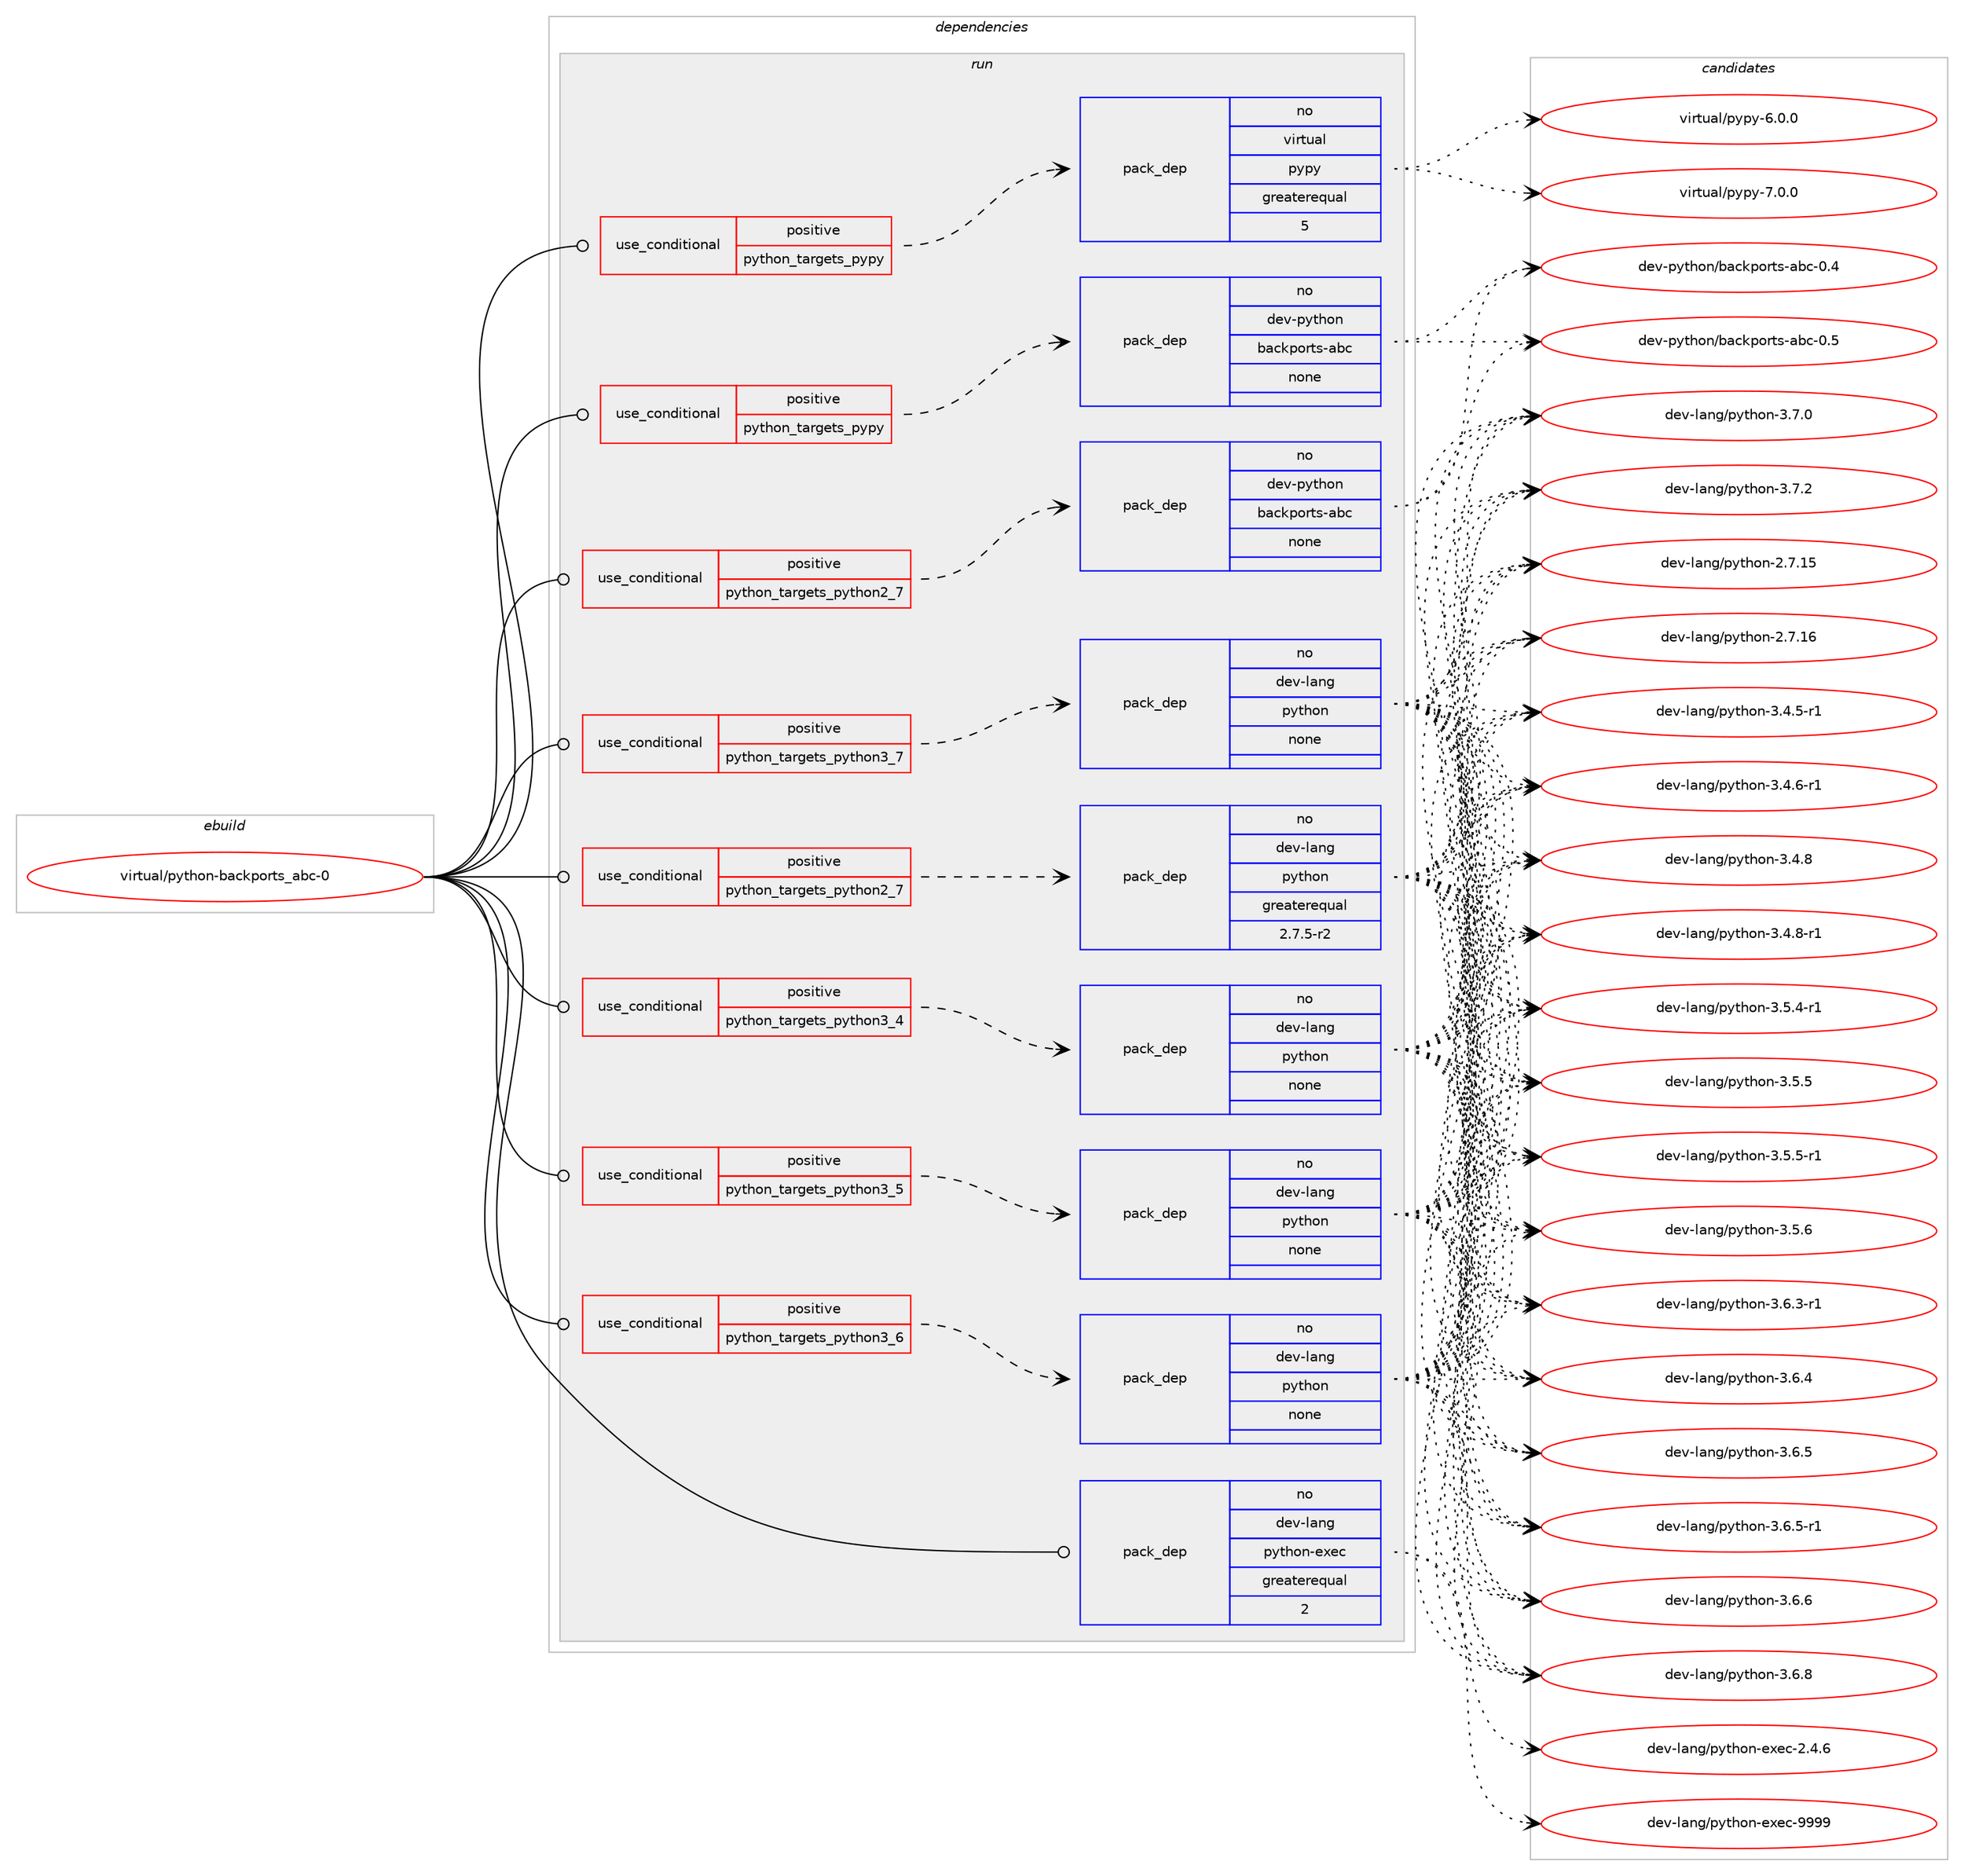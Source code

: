 digraph prolog {

# *************
# Graph options
# *************

newrank=true;
concentrate=true;
compound=true;
graph [rankdir=LR,fontname=Helvetica,fontsize=10,ranksep=1.5];#, ranksep=2.5, nodesep=0.2];
edge  [arrowhead=vee];
node  [fontname=Helvetica,fontsize=10];

# **********
# The ebuild
# **********

subgraph cluster_leftcol {
color=gray;
rank=same;
label=<<i>ebuild</i>>;
id [label="virtual/python-backports_abc-0", color=red, width=4, href="../virtual/python-backports_abc-0.svg"];
}

# ****************
# The dependencies
# ****************

subgraph cluster_midcol {
color=gray;
label=<<i>dependencies</i>>;
subgraph cluster_compile {
fillcolor="#eeeeee";
style=filled;
label=<<i>compile</i>>;
}
subgraph cluster_compileandrun {
fillcolor="#eeeeee";
style=filled;
label=<<i>compile and run</i>>;
}
subgraph cluster_run {
fillcolor="#eeeeee";
style=filled;
label=<<i>run</i>>;
subgraph cond462641 {
dependency1742889 [label=<<TABLE BORDER="0" CELLBORDER="1" CELLSPACING="0" CELLPADDING="4"><TR><TD ROWSPAN="3" CELLPADDING="10">use_conditional</TD></TR><TR><TD>positive</TD></TR><TR><TD>python_targets_pypy</TD></TR></TABLE>>, shape=none, color=red];
subgraph pack1251162 {
dependency1742890 [label=<<TABLE BORDER="0" CELLBORDER="1" CELLSPACING="0" CELLPADDING="4" WIDTH="220"><TR><TD ROWSPAN="6" CELLPADDING="30">pack_dep</TD></TR><TR><TD WIDTH="110">no</TD></TR><TR><TD>dev-python</TD></TR><TR><TD>backports-abc</TD></TR><TR><TD>none</TD></TR><TR><TD></TD></TR></TABLE>>, shape=none, color=blue];
}
dependency1742889:e -> dependency1742890:w [weight=20,style="dashed",arrowhead="vee"];
}
id:e -> dependency1742889:w [weight=20,style="solid",arrowhead="odot"];
subgraph cond462642 {
dependency1742891 [label=<<TABLE BORDER="0" CELLBORDER="1" CELLSPACING="0" CELLPADDING="4"><TR><TD ROWSPAN="3" CELLPADDING="10">use_conditional</TD></TR><TR><TD>positive</TD></TR><TR><TD>python_targets_pypy</TD></TR></TABLE>>, shape=none, color=red];
subgraph pack1251163 {
dependency1742892 [label=<<TABLE BORDER="0" CELLBORDER="1" CELLSPACING="0" CELLPADDING="4" WIDTH="220"><TR><TD ROWSPAN="6" CELLPADDING="30">pack_dep</TD></TR><TR><TD WIDTH="110">no</TD></TR><TR><TD>virtual</TD></TR><TR><TD>pypy</TD></TR><TR><TD>greaterequal</TD></TR><TR><TD>5</TD></TR></TABLE>>, shape=none, color=blue];
}
dependency1742891:e -> dependency1742892:w [weight=20,style="dashed",arrowhead="vee"];
}
id:e -> dependency1742891:w [weight=20,style="solid",arrowhead="odot"];
subgraph cond462643 {
dependency1742893 [label=<<TABLE BORDER="0" CELLBORDER="1" CELLSPACING="0" CELLPADDING="4"><TR><TD ROWSPAN="3" CELLPADDING="10">use_conditional</TD></TR><TR><TD>positive</TD></TR><TR><TD>python_targets_python2_7</TD></TR></TABLE>>, shape=none, color=red];
subgraph pack1251164 {
dependency1742894 [label=<<TABLE BORDER="0" CELLBORDER="1" CELLSPACING="0" CELLPADDING="4" WIDTH="220"><TR><TD ROWSPAN="6" CELLPADDING="30">pack_dep</TD></TR><TR><TD WIDTH="110">no</TD></TR><TR><TD>dev-lang</TD></TR><TR><TD>python</TD></TR><TR><TD>greaterequal</TD></TR><TR><TD>2.7.5-r2</TD></TR></TABLE>>, shape=none, color=blue];
}
dependency1742893:e -> dependency1742894:w [weight=20,style="dashed",arrowhead="vee"];
}
id:e -> dependency1742893:w [weight=20,style="solid",arrowhead="odot"];
subgraph cond462644 {
dependency1742895 [label=<<TABLE BORDER="0" CELLBORDER="1" CELLSPACING="0" CELLPADDING="4"><TR><TD ROWSPAN="3" CELLPADDING="10">use_conditional</TD></TR><TR><TD>positive</TD></TR><TR><TD>python_targets_python2_7</TD></TR></TABLE>>, shape=none, color=red];
subgraph pack1251165 {
dependency1742896 [label=<<TABLE BORDER="0" CELLBORDER="1" CELLSPACING="0" CELLPADDING="4" WIDTH="220"><TR><TD ROWSPAN="6" CELLPADDING="30">pack_dep</TD></TR><TR><TD WIDTH="110">no</TD></TR><TR><TD>dev-python</TD></TR><TR><TD>backports-abc</TD></TR><TR><TD>none</TD></TR><TR><TD></TD></TR></TABLE>>, shape=none, color=blue];
}
dependency1742895:e -> dependency1742896:w [weight=20,style="dashed",arrowhead="vee"];
}
id:e -> dependency1742895:w [weight=20,style="solid",arrowhead="odot"];
subgraph cond462645 {
dependency1742897 [label=<<TABLE BORDER="0" CELLBORDER="1" CELLSPACING="0" CELLPADDING="4"><TR><TD ROWSPAN="3" CELLPADDING="10">use_conditional</TD></TR><TR><TD>positive</TD></TR><TR><TD>python_targets_python3_4</TD></TR></TABLE>>, shape=none, color=red];
subgraph pack1251166 {
dependency1742898 [label=<<TABLE BORDER="0" CELLBORDER="1" CELLSPACING="0" CELLPADDING="4" WIDTH="220"><TR><TD ROWSPAN="6" CELLPADDING="30">pack_dep</TD></TR><TR><TD WIDTH="110">no</TD></TR><TR><TD>dev-lang</TD></TR><TR><TD>python</TD></TR><TR><TD>none</TD></TR><TR><TD></TD></TR></TABLE>>, shape=none, color=blue];
}
dependency1742897:e -> dependency1742898:w [weight=20,style="dashed",arrowhead="vee"];
}
id:e -> dependency1742897:w [weight=20,style="solid",arrowhead="odot"];
subgraph cond462646 {
dependency1742899 [label=<<TABLE BORDER="0" CELLBORDER="1" CELLSPACING="0" CELLPADDING="4"><TR><TD ROWSPAN="3" CELLPADDING="10">use_conditional</TD></TR><TR><TD>positive</TD></TR><TR><TD>python_targets_python3_5</TD></TR></TABLE>>, shape=none, color=red];
subgraph pack1251167 {
dependency1742900 [label=<<TABLE BORDER="0" CELLBORDER="1" CELLSPACING="0" CELLPADDING="4" WIDTH="220"><TR><TD ROWSPAN="6" CELLPADDING="30">pack_dep</TD></TR><TR><TD WIDTH="110">no</TD></TR><TR><TD>dev-lang</TD></TR><TR><TD>python</TD></TR><TR><TD>none</TD></TR><TR><TD></TD></TR></TABLE>>, shape=none, color=blue];
}
dependency1742899:e -> dependency1742900:w [weight=20,style="dashed",arrowhead="vee"];
}
id:e -> dependency1742899:w [weight=20,style="solid",arrowhead="odot"];
subgraph cond462647 {
dependency1742901 [label=<<TABLE BORDER="0" CELLBORDER="1" CELLSPACING="0" CELLPADDING="4"><TR><TD ROWSPAN="3" CELLPADDING="10">use_conditional</TD></TR><TR><TD>positive</TD></TR><TR><TD>python_targets_python3_6</TD></TR></TABLE>>, shape=none, color=red];
subgraph pack1251168 {
dependency1742902 [label=<<TABLE BORDER="0" CELLBORDER="1" CELLSPACING="0" CELLPADDING="4" WIDTH="220"><TR><TD ROWSPAN="6" CELLPADDING="30">pack_dep</TD></TR><TR><TD WIDTH="110">no</TD></TR><TR><TD>dev-lang</TD></TR><TR><TD>python</TD></TR><TR><TD>none</TD></TR><TR><TD></TD></TR></TABLE>>, shape=none, color=blue];
}
dependency1742901:e -> dependency1742902:w [weight=20,style="dashed",arrowhead="vee"];
}
id:e -> dependency1742901:w [weight=20,style="solid",arrowhead="odot"];
subgraph cond462648 {
dependency1742903 [label=<<TABLE BORDER="0" CELLBORDER="1" CELLSPACING="0" CELLPADDING="4"><TR><TD ROWSPAN="3" CELLPADDING="10">use_conditional</TD></TR><TR><TD>positive</TD></TR><TR><TD>python_targets_python3_7</TD></TR></TABLE>>, shape=none, color=red];
subgraph pack1251169 {
dependency1742904 [label=<<TABLE BORDER="0" CELLBORDER="1" CELLSPACING="0" CELLPADDING="4" WIDTH="220"><TR><TD ROWSPAN="6" CELLPADDING="30">pack_dep</TD></TR><TR><TD WIDTH="110">no</TD></TR><TR><TD>dev-lang</TD></TR><TR><TD>python</TD></TR><TR><TD>none</TD></TR><TR><TD></TD></TR></TABLE>>, shape=none, color=blue];
}
dependency1742903:e -> dependency1742904:w [weight=20,style="dashed",arrowhead="vee"];
}
id:e -> dependency1742903:w [weight=20,style="solid",arrowhead="odot"];
subgraph pack1251170 {
dependency1742905 [label=<<TABLE BORDER="0" CELLBORDER="1" CELLSPACING="0" CELLPADDING="4" WIDTH="220"><TR><TD ROWSPAN="6" CELLPADDING="30">pack_dep</TD></TR><TR><TD WIDTH="110">no</TD></TR><TR><TD>dev-lang</TD></TR><TR><TD>python-exec</TD></TR><TR><TD>greaterequal</TD></TR><TR><TD>2</TD></TR></TABLE>>, shape=none, color=blue];
}
id:e -> dependency1742905:w [weight=20,style="solid",arrowhead="odot"];
}
}

# **************
# The candidates
# **************

subgraph cluster_choices {
rank=same;
color=gray;
label=<<i>candidates</i>>;

subgraph choice1251162 {
color=black;
nodesep=1;
choice10010111845112121116104111110479897991071121111141161154597989945484652 [label="dev-python/backports-abc-0.4", color=red, width=4,href="../dev-python/backports-abc-0.4.svg"];
choice10010111845112121116104111110479897991071121111141161154597989945484653 [label="dev-python/backports-abc-0.5", color=red, width=4,href="../dev-python/backports-abc-0.5.svg"];
dependency1742890:e -> choice10010111845112121116104111110479897991071121111141161154597989945484652:w [style=dotted,weight="100"];
dependency1742890:e -> choice10010111845112121116104111110479897991071121111141161154597989945484653:w [style=dotted,weight="100"];
}
subgraph choice1251163 {
color=black;
nodesep=1;
choice1181051141161179710847112121112121455446484648 [label="virtual/pypy-6.0.0", color=red, width=4,href="../virtual/pypy-6.0.0.svg"];
choice1181051141161179710847112121112121455546484648 [label="virtual/pypy-7.0.0", color=red, width=4,href="../virtual/pypy-7.0.0.svg"];
dependency1742892:e -> choice1181051141161179710847112121112121455446484648:w [style=dotted,weight="100"];
dependency1742892:e -> choice1181051141161179710847112121112121455546484648:w [style=dotted,weight="100"];
}
subgraph choice1251164 {
color=black;
nodesep=1;
choice10010111845108971101034711212111610411111045504655464953 [label="dev-lang/python-2.7.15", color=red, width=4,href="../dev-lang/python-2.7.15.svg"];
choice10010111845108971101034711212111610411111045504655464954 [label="dev-lang/python-2.7.16", color=red, width=4,href="../dev-lang/python-2.7.16.svg"];
choice1001011184510897110103471121211161041111104551465246534511449 [label="dev-lang/python-3.4.5-r1", color=red, width=4,href="../dev-lang/python-3.4.5-r1.svg"];
choice1001011184510897110103471121211161041111104551465246544511449 [label="dev-lang/python-3.4.6-r1", color=red, width=4,href="../dev-lang/python-3.4.6-r1.svg"];
choice100101118451089711010347112121116104111110455146524656 [label="dev-lang/python-3.4.8", color=red, width=4,href="../dev-lang/python-3.4.8.svg"];
choice1001011184510897110103471121211161041111104551465246564511449 [label="dev-lang/python-3.4.8-r1", color=red, width=4,href="../dev-lang/python-3.4.8-r1.svg"];
choice1001011184510897110103471121211161041111104551465346524511449 [label="dev-lang/python-3.5.4-r1", color=red, width=4,href="../dev-lang/python-3.5.4-r1.svg"];
choice100101118451089711010347112121116104111110455146534653 [label="dev-lang/python-3.5.5", color=red, width=4,href="../dev-lang/python-3.5.5.svg"];
choice1001011184510897110103471121211161041111104551465346534511449 [label="dev-lang/python-3.5.5-r1", color=red, width=4,href="../dev-lang/python-3.5.5-r1.svg"];
choice100101118451089711010347112121116104111110455146534654 [label="dev-lang/python-3.5.6", color=red, width=4,href="../dev-lang/python-3.5.6.svg"];
choice1001011184510897110103471121211161041111104551465446514511449 [label="dev-lang/python-3.6.3-r1", color=red, width=4,href="../dev-lang/python-3.6.3-r1.svg"];
choice100101118451089711010347112121116104111110455146544652 [label="dev-lang/python-3.6.4", color=red, width=4,href="../dev-lang/python-3.6.4.svg"];
choice100101118451089711010347112121116104111110455146544653 [label="dev-lang/python-3.6.5", color=red, width=4,href="../dev-lang/python-3.6.5.svg"];
choice1001011184510897110103471121211161041111104551465446534511449 [label="dev-lang/python-3.6.5-r1", color=red, width=4,href="../dev-lang/python-3.6.5-r1.svg"];
choice100101118451089711010347112121116104111110455146544654 [label="dev-lang/python-3.6.6", color=red, width=4,href="../dev-lang/python-3.6.6.svg"];
choice100101118451089711010347112121116104111110455146544656 [label="dev-lang/python-3.6.8", color=red, width=4,href="../dev-lang/python-3.6.8.svg"];
choice100101118451089711010347112121116104111110455146554648 [label="dev-lang/python-3.7.0", color=red, width=4,href="../dev-lang/python-3.7.0.svg"];
choice100101118451089711010347112121116104111110455146554650 [label="dev-lang/python-3.7.2", color=red, width=4,href="../dev-lang/python-3.7.2.svg"];
dependency1742894:e -> choice10010111845108971101034711212111610411111045504655464953:w [style=dotted,weight="100"];
dependency1742894:e -> choice10010111845108971101034711212111610411111045504655464954:w [style=dotted,weight="100"];
dependency1742894:e -> choice1001011184510897110103471121211161041111104551465246534511449:w [style=dotted,weight="100"];
dependency1742894:e -> choice1001011184510897110103471121211161041111104551465246544511449:w [style=dotted,weight="100"];
dependency1742894:e -> choice100101118451089711010347112121116104111110455146524656:w [style=dotted,weight="100"];
dependency1742894:e -> choice1001011184510897110103471121211161041111104551465246564511449:w [style=dotted,weight="100"];
dependency1742894:e -> choice1001011184510897110103471121211161041111104551465346524511449:w [style=dotted,weight="100"];
dependency1742894:e -> choice100101118451089711010347112121116104111110455146534653:w [style=dotted,weight="100"];
dependency1742894:e -> choice1001011184510897110103471121211161041111104551465346534511449:w [style=dotted,weight="100"];
dependency1742894:e -> choice100101118451089711010347112121116104111110455146534654:w [style=dotted,weight="100"];
dependency1742894:e -> choice1001011184510897110103471121211161041111104551465446514511449:w [style=dotted,weight="100"];
dependency1742894:e -> choice100101118451089711010347112121116104111110455146544652:w [style=dotted,weight="100"];
dependency1742894:e -> choice100101118451089711010347112121116104111110455146544653:w [style=dotted,weight="100"];
dependency1742894:e -> choice1001011184510897110103471121211161041111104551465446534511449:w [style=dotted,weight="100"];
dependency1742894:e -> choice100101118451089711010347112121116104111110455146544654:w [style=dotted,weight="100"];
dependency1742894:e -> choice100101118451089711010347112121116104111110455146544656:w [style=dotted,weight="100"];
dependency1742894:e -> choice100101118451089711010347112121116104111110455146554648:w [style=dotted,weight="100"];
dependency1742894:e -> choice100101118451089711010347112121116104111110455146554650:w [style=dotted,weight="100"];
}
subgraph choice1251165 {
color=black;
nodesep=1;
choice10010111845112121116104111110479897991071121111141161154597989945484652 [label="dev-python/backports-abc-0.4", color=red, width=4,href="../dev-python/backports-abc-0.4.svg"];
choice10010111845112121116104111110479897991071121111141161154597989945484653 [label="dev-python/backports-abc-0.5", color=red, width=4,href="../dev-python/backports-abc-0.5.svg"];
dependency1742896:e -> choice10010111845112121116104111110479897991071121111141161154597989945484652:w [style=dotted,weight="100"];
dependency1742896:e -> choice10010111845112121116104111110479897991071121111141161154597989945484653:w [style=dotted,weight="100"];
}
subgraph choice1251166 {
color=black;
nodesep=1;
choice10010111845108971101034711212111610411111045504655464953 [label="dev-lang/python-2.7.15", color=red, width=4,href="../dev-lang/python-2.7.15.svg"];
choice10010111845108971101034711212111610411111045504655464954 [label="dev-lang/python-2.7.16", color=red, width=4,href="../dev-lang/python-2.7.16.svg"];
choice1001011184510897110103471121211161041111104551465246534511449 [label="dev-lang/python-3.4.5-r1", color=red, width=4,href="../dev-lang/python-3.4.5-r1.svg"];
choice1001011184510897110103471121211161041111104551465246544511449 [label="dev-lang/python-3.4.6-r1", color=red, width=4,href="../dev-lang/python-3.4.6-r1.svg"];
choice100101118451089711010347112121116104111110455146524656 [label="dev-lang/python-3.4.8", color=red, width=4,href="../dev-lang/python-3.4.8.svg"];
choice1001011184510897110103471121211161041111104551465246564511449 [label="dev-lang/python-3.4.8-r1", color=red, width=4,href="../dev-lang/python-3.4.8-r1.svg"];
choice1001011184510897110103471121211161041111104551465346524511449 [label="dev-lang/python-3.5.4-r1", color=red, width=4,href="../dev-lang/python-3.5.4-r1.svg"];
choice100101118451089711010347112121116104111110455146534653 [label="dev-lang/python-3.5.5", color=red, width=4,href="../dev-lang/python-3.5.5.svg"];
choice1001011184510897110103471121211161041111104551465346534511449 [label="dev-lang/python-3.5.5-r1", color=red, width=4,href="../dev-lang/python-3.5.5-r1.svg"];
choice100101118451089711010347112121116104111110455146534654 [label="dev-lang/python-3.5.6", color=red, width=4,href="../dev-lang/python-3.5.6.svg"];
choice1001011184510897110103471121211161041111104551465446514511449 [label="dev-lang/python-3.6.3-r1", color=red, width=4,href="../dev-lang/python-3.6.3-r1.svg"];
choice100101118451089711010347112121116104111110455146544652 [label="dev-lang/python-3.6.4", color=red, width=4,href="../dev-lang/python-3.6.4.svg"];
choice100101118451089711010347112121116104111110455146544653 [label="dev-lang/python-3.6.5", color=red, width=4,href="../dev-lang/python-3.6.5.svg"];
choice1001011184510897110103471121211161041111104551465446534511449 [label="dev-lang/python-3.6.5-r1", color=red, width=4,href="../dev-lang/python-3.6.5-r1.svg"];
choice100101118451089711010347112121116104111110455146544654 [label="dev-lang/python-3.6.6", color=red, width=4,href="../dev-lang/python-3.6.6.svg"];
choice100101118451089711010347112121116104111110455146544656 [label="dev-lang/python-3.6.8", color=red, width=4,href="../dev-lang/python-3.6.8.svg"];
choice100101118451089711010347112121116104111110455146554648 [label="dev-lang/python-3.7.0", color=red, width=4,href="../dev-lang/python-3.7.0.svg"];
choice100101118451089711010347112121116104111110455146554650 [label="dev-lang/python-3.7.2", color=red, width=4,href="../dev-lang/python-3.7.2.svg"];
dependency1742898:e -> choice10010111845108971101034711212111610411111045504655464953:w [style=dotted,weight="100"];
dependency1742898:e -> choice10010111845108971101034711212111610411111045504655464954:w [style=dotted,weight="100"];
dependency1742898:e -> choice1001011184510897110103471121211161041111104551465246534511449:w [style=dotted,weight="100"];
dependency1742898:e -> choice1001011184510897110103471121211161041111104551465246544511449:w [style=dotted,weight="100"];
dependency1742898:e -> choice100101118451089711010347112121116104111110455146524656:w [style=dotted,weight="100"];
dependency1742898:e -> choice1001011184510897110103471121211161041111104551465246564511449:w [style=dotted,weight="100"];
dependency1742898:e -> choice1001011184510897110103471121211161041111104551465346524511449:w [style=dotted,weight="100"];
dependency1742898:e -> choice100101118451089711010347112121116104111110455146534653:w [style=dotted,weight="100"];
dependency1742898:e -> choice1001011184510897110103471121211161041111104551465346534511449:w [style=dotted,weight="100"];
dependency1742898:e -> choice100101118451089711010347112121116104111110455146534654:w [style=dotted,weight="100"];
dependency1742898:e -> choice1001011184510897110103471121211161041111104551465446514511449:w [style=dotted,weight="100"];
dependency1742898:e -> choice100101118451089711010347112121116104111110455146544652:w [style=dotted,weight="100"];
dependency1742898:e -> choice100101118451089711010347112121116104111110455146544653:w [style=dotted,weight="100"];
dependency1742898:e -> choice1001011184510897110103471121211161041111104551465446534511449:w [style=dotted,weight="100"];
dependency1742898:e -> choice100101118451089711010347112121116104111110455146544654:w [style=dotted,weight="100"];
dependency1742898:e -> choice100101118451089711010347112121116104111110455146544656:w [style=dotted,weight="100"];
dependency1742898:e -> choice100101118451089711010347112121116104111110455146554648:w [style=dotted,weight="100"];
dependency1742898:e -> choice100101118451089711010347112121116104111110455146554650:w [style=dotted,weight="100"];
}
subgraph choice1251167 {
color=black;
nodesep=1;
choice10010111845108971101034711212111610411111045504655464953 [label="dev-lang/python-2.7.15", color=red, width=4,href="../dev-lang/python-2.7.15.svg"];
choice10010111845108971101034711212111610411111045504655464954 [label="dev-lang/python-2.7.16", color=red, width=4,href="../dev-lang/python-2.7.16.svg"];
choice1001011184510897110103471121211161041111104551465246534511449 [label="dev-lang/python-3.4.5-r1", color=red, width=4,href="../dev-lang/python-3.4.5-r1.svg"];
choice1001011184510897110103471121211161041111104551465246544511449 [label="dev-lang/python-3.4.6-r1", color=red, width=4,href="../dev-lang/python-3.4.6-r1.svg"];
choice100101118451089711010347112121116104111110455146524656 [label="dev-lang/python-3.4.8", color=red, width=4,href="../dev-lang/python-3.4.8.svg"];
choice1001011184510897110103471121211161041111104551465246564511449 [label="dev-lang/python-3.4.8-r1", color=red, width=4,href="../dev-lang/python-3.4.8-r1.svg"];
choice1001011184510897110103471121211161041111104551465346524511449 [label="dev-lang/python-3.5.4-r1", color=red, width=4,href="../dev-lang/python-3.5.4-r1.svg"];
choice100101118451089711010347112121116104111110455146534653 [label="dev-lang/python-3.5.5", color=red, width=4,href="../dev-lang/python-3.5.5.svg"];
choice1001011184510897110103471121211161041111104551465346534511449 [label="dev-lang/python-3.5.5-r1", color=red, width=4,href="../dev-lang/python-3.5.5-r1.svg"];
choice100101118451089711010347112121116104111110455146534654 [label="dev-lang/python-3.5.6", color=red, width=4,href="../dev-lang/python-3.5.6.svg"];
choice1001011184510897110103471121211161041111104551465446514511449 [label="dev-lang/python-3.6.3-r1", color=red, width=4,href="../dev-lang/python-3.6.3-r1.svg"];
choice100101118451089711010347112121116104111110455146544652 [label="dev-lang/python-3.6.4", color=red, width=4,href="../dev-lang/python-3.6.4.svg"];
choice100101118451089711010347112121116104111110455146544653 [label="dev-lang/python-3.6.5", color=red, width=4,href="../dev-lang/python-3.6.5.svg"];
choice1001011184510897110103471121211161041111104551465446534511449 [label="dev-lang/python-3.6.5-r1", color=red, width=4,href="../dev-lang/python-3.6.5-r1.svg"];
choice100101118451089711010347112121116104111110455146544654 [label="dev-lang/python-3.6.6", color=red, width=4,href="../dev-lang/python-3.6.6.svg"];
choice100101118451089711010347112121116104111110455146544656 [label="dev-lang/python-3.6.8", color=red, width=4,href="../dev-lang/python-3.6.8.svg"];
choice100101118451089711010347112121116104111110455146554648 [label="dev-lang/python-3.7.0", color=red, width=4,href="../dev-lang/python-3.7.0.svg"];
choice100101118451089711010347112121116104111110455146554650 [label="dev-lang/python-3.7.2", color=red, width=4,href="../dev-lang/python-3.7.2.svg"];
dependency1742900:e -> choice10010111845108971101034711212111610411111045504655464953:w [style=dotted,weight="100"];
dependency1742900:e -> choice10010111845108971101034711212111610411111045504655464954:w [style=dotted,weight="100"];
dependency1742900:e -> choice1001011184510897110103471121211161041111104551465246534511449:w [style=dotted,weight="100"];
dependency1742900:e -> choice1001011184510897110103471121211161041111104551465246544511449:w [style=dotted,weight="100"];
dependency1742900:e -> choice100101118451089711010347112121116104111110455146524656:w [style=dotted,weight="100"];
dependency1742900:e -> choice1001011184510897110103471121211161041111104551465246564511449:w [style=dotted,weight="100"];
dependency1742900:e -> choice1001011184510897110103471121211161041111104551465346524511449:w [style=dotted,weight="100"];
dependency1742900:e -> choice100101118451089711010347112121116104111110455146534653:w [style=dotted,weight="100"];
dependency1742900:e -> choice1001011184510897110103471121211161041111104551465346534511449:w [style=dotted,weight="100"];
dependency1742900:e -> choice100101118451089711010347112121116104111110455146534654:w [style=dotted,weight="100"];
dependency1742900:e -> choice1001011184510897110103471121211161041111104551465446514511449:w [style=dotted,weight="100"];
dependency1742900:e -> choice100101118451089711010347112121116104111110455146544652:w [style=dotted,weight="100"];
dependency1742900:e -> choice100101118451089711010347112121116104111110455146544653:w [style=dotted,weight="100"];
dependency1742900:e -> choice1001011184510897110103471121211161041111104551465446534511449:w [style=dotted,weight="100"];
dependency1742900:e -> choice100101118451089711010347112121116104111110455146544654:w [style=dotted,weight="100"];
dependency1742900:e -> choice100101118451089711010347112121116104111110455146544656:w [style=dotted,weight="100"];
dependency1742900:e -> choice100101118451089711010347112121116104111110455146554648:w [style=dotted,weight="100"];
dependency1742900:e -> choice100101118451089711010347112121116104111110455146554650:w [style=dotted,weight="100"];
}
subgraph choice1251168 {
color=black;
nodesep=1;
choice10010111845108971101034711212111610411111045504655464953 [label="dev-lang/python-2.7.15", color=red, width=4,href="../dev-lang/python-2.7.15.svg"];
choice10010111845108971101034711212111610411111045504655464954 [label="dev-lang/python-2.7.16", color=red, width=4,href="../dev-lang/python-2.7.16.svg"];
choice1001011184510897110103471121211161041111104551465246534511449 [label="dev-lang/python-3.4.5-r1", color=red, width=4,href="../dev-lang/python-3.4.5-r1.svg"];
choice1001011184510897110103471121211161041111104551465246544511449 [label="dev-lang/python-3.4.6-r1", color=red, width=4,href="../dev-lang/python-3.4.6-r1.svg"];
choice100101118451089711010347112121116104111110455146524656 [label="dev-lang/python-3.4.8", color=red, width=4,href="../dev-lang/python-3.4.8.svg"];
choice1001011184510897110103471121211161041111104551465246564511449 [label="dev-lang/python-3.4.8-r1", color=red, width=4,href="../dev-lang/python-3.4.8-r1.svg"];
choice1001011184510897110103471121211161041111104551465346524511449 [label="dev-lang/python-3.5.4-r1", color=red, width=4,href="../dev-lang/python-3.5.4-r1.svg"];
choice100101118451089711010347112121116104111110455146534653 [label="dev-lang/python-3.5.5", color=red, width=4,href="../dev-lang/python-3.5.5.svg"];
choice1001011184510897110103471121211161041111104551465346534511449 [label="dev-lang/python-3.5.5-r1", color=red, width=4,href="../dev-lang/python-3.5.5-r1.svg"];
choice100101118451089711010347112121116104111110455146534654 [label="dev-lang/python-3.5.6", color=red, width=4,href="../dev-lang/python-3.5.6.svg"];
choice1001011184510897110103471121211161041111104551465446514511449 [label="dev-lang/python-3.6.3-r1", color=red, width=4,href="../dev-lang/python-3.6.3-r1.svg"];
choice100101118451089711010347112121116104111110455146544652 [label="dev-lang/python-3.6.4", color=red, width=4,href="../dev-lang/python-3.6.4.svg"];
choice100101118451089711010347112121116104111110455146544653 [label="dev-lang/python-3.6.5", color=red, width=4,href="../dev-lang/python-3.6.5.svg"];
choice1001011184510897110103471121211161041111104551465446534511449 [label="dev-lang/python-3.6.5-r1", color=red, width=4,href="../dev-lang/python-3.6.5-r1.svg"];
choice100101118451089711010347112121116104111110455146544654 [label="dev-lang/python-3.6.6", color=red, width=4,href="../dev-lang/python-3.6.6.svg"];
choice100101118451089711010347112121116104111110455146544656 [label="dev-lang/python-3.6.8", color=red, width=4,href="../dev-lang/python-3.6.8.svg"];
choice100101118451089711010347112121116104111110455146554648 [label="dev-lang/python-3.7.0", color=red, width=4,href="../dev-lang/python-3.7.0.svg"];
choice100101118451089711010347112121116104111110455146554650 [label="dev-lang/python-3.7.2", color=red, width=4,href="../dev-lang/python-3.7.2.svg"];
dependency1742902:e -> choice10010111845108971101034711212111610411111045504655464953:w [style=dotted,weight="100"];
dependency1742902:e -> choice10010111845108971101034711212111610411111045504655464954:w [style=dotted,weight="100"];
dependency1742902:e -> choice1001011184510897110103471121211161041111104551465246534511449:w [style=dotted,weight="100"];
dependency1742902:e -> choice1001011184510897110103471121211161041111104551465246544511449:w [style=dotted,weight="100"];
dependency1742902:e -> choice100101118451089711010347112121116104111110455146524656:w [style=dotted,weight="100"];
dependency1742902:e -> choice1001011184510897110103471121211161041111104551465246564511449:w [style=dotted,weight="100"];
dependency1742902:e -> choice1001011184510897110103471121211161041111104551465346524511449:w [style=dotted,weight="100"];
dependency1742902:e -> choice100101118451089711010347112121116104111110455146534653:w [style=dotted,weight="100"];
dependency1742902:e -> choice1001011184510897110103471121211161041111104551465346534511449:w [style=dotted,weight="100"];
dependency1742902:e -> choice100101118451089711010347112121116104111110455146534654:w [style=dotted,weight="100"];
dependency1742902:e -> choice1001011184510897110103471121211161041111104551465446514511449:w [style=dotted,weight="100"];
dependency1742902:e -> choice100101118451089711010347112121116104111110455146544652:w [style=dotted,weight="100"];
dependency1742902:e -> choice100101118451089711010347112121116104111110455146544653:w [style=dotted,weight="100"];
dependency1742902:e -> choice1001011184510897110103471121211161041111104551465446534511449:w [style=dotted,weight="100"];
dependency1742902:e -> choice100101118451089711010347112121116104111110455146544654:w [style=dotted,weight="100"];
dependency1742902:e -> choice100101118451089711010347112121116104111110455146544656:w [style=dotted,weight="100"];
dependency1742902:e -> choice100101118451089711010347112121116104111110455146554648:w [style=dotted,weight="100"];
dependency1742902:e -> choice100101118451089711010347112121116104111110455146554650:w [style=dotted,weight="100"];
}
subgraph choice1251169 {
color=black;
nodesep=1;
choice10010111845108971101034711212111610411111045504655464953 [label="dev-lang/python-2.7.15", color=red, width=4,href="../dev-lang/python-2.7.15.svg"];
choice10010111845108971101034711212111610411111045504655464954 [label="dev-lang/python-2.7.16", color=red, width=4,href="../dev-lang/python-2.7.16.svg"];
choice1001011184510897110103471121211161041111104551465246534511449 [label="dev-lang/python-3.4.5-r1", color=red, width=4,href="../dev-lang/python-3.4.5-r1.svg"];
choice1001011184510897110103471121211161041111104551465246544511449 [label="dev-lang/python-3.4.6-r1", color=red, width=4,href="../dev-lang/python-3.4.6-r1.svg"];
choice100101118451089711010347112121116104111110455146524656 [label="dev-lang/python-3.4.8", color=red, width=4,href="../dev-lang/python-3.4.8.svg"];
choice1001011184510897110103471121211161041111104551465246564511449 [label="dev-lang/python-3.4.8-r1", color=red, width=4,href="../dev-lang/python-3.4.8-r1.svg"];
choice1001011184510897110103471121211161041111104551465346524511449 [label="dev-lang/python-3.5.4-r1", color=red, width=4,href="../dev-lang/python-3.5.4-r1.svg"];
choice100101118451089711010347112121116104111110455146534653 [label="dev-lang/python-3.5.5", color=red, width=4,href="../dev-lang/python-3.5.5.svg"];
choice1001011184510897110103471121211161041111104551465346534511449 [label="dev-lang/python-3.5.5-r1", color=red, width=4,href="../dev-lang/python-3.5.5-r1.svg"];
choice100101118451089711010347112121116104111110455146534654 [label="dev-lang/python-3.5.6", color=red, width=4,href="../dev-lang/python-3.5.6.svg"];
choice1001011184510897110103471121211161041111104551465446514511449 [label="dev-lang/python-3.6.3-r1", color=red, width=4,href="../dev-lang/python-3.6.3-r1.svg"];
choice100101118451089711010347112121116104111110455146544652 [label="dev-lang/python-3.6.4", color=red, width=4,href="../dev-lang/python-3.6.4.svg"];
choice100101118451089711010347112121116104111110455146544653 [label="dev-lang/python-3.6.5", color=red, width=4,href="../dev-lang/python-3.6.5.svg"];
choice1001011184510897110103471121211161041111104551465446534511449 [label="dev-lang/python-3.6.5-r1", color=red, width=4,href="../dev-lang/python-3.6.5-r1.svg"];
choice100101118451089711010347112121116104111110455146544654 [label="dev-lang/python-3.6.6", color=red, width=4,href="../dev-lang/python-3.6.6.svg"];
choice100101118451089711010347112121116104111110455146544656 [label="dev-lang/python-3.6.8", color=red, width=4,href="../dev-lang/python-3.6.8.svg"];
choice100101118451089711010347112121116104111110455146554648 [label="dev-lang/python-3.7.0", color=red, width=4,href="../dev-lang/python-3.7.0.svg"];
choice100101118451089711010347112121116104111110455146554650 [label="dev-lang/python-3.7.2", color=red, width=4,href="../dev-lang/python-3.7.2.svg"];
dependency1742904:e -> choice10010111845108971101034711212111610411111045504655464953:w [style=dotted,weight="100"];
dependency1742904:e -> choice10010111845108971101034711212111610411111045504655464954:w [style=dotted,weight="100"];
dependency1742904:e -> choice1001011184510897110103471121211161041111104551465246534511449:w [style=dotted,weight="100"];
dependency1742904:e -> choice1001011184510897110103471121211161041111104551465246544511449:w [style=dotted,weight="100"];
dependency1742904:e -> choice100101118451089711010347112121116104111110455146524656:w [style=dotted,weight="100"];
dependency1742904:e -> choice1001011184510897110103471121211161041111104551465246564511449:w [style=dotted,weight="100"];
dependency1742904:e -> choice1001011184510897110103471121211161041111104551465346524511449:w [style=dotted,weight="100"];
dependency1742904:e -> choice100101118451089711010347112121116104111110455146534653:w [style=dotted,weight="100"];
dependency1742904:e -> choice1001011184510897110103471121211161041111104551465346534511449:w [style=dotted,weight="100"];
dependency1742904:e -> choice100101118451089711010347112121116104111110455146534654:w [style=dotted,weight="100"];
dependency1742904:e -> choice1001011184510897110103471121211161041111104551465446514511449:w [style=dotted,weight="100"];
dependency1742904:e -> choice100101118451089711010347112121116104111110455146544652:w [style=dotted,weight="100"];
dependency1742904:e -> choice100101118451089711010347112121116104111110455146544653:w [style=dotted,weight="100"];
dependency1742904:e -> choice1001011184510897110103471121211161041111104551465446534511449:w [style=dotted,weight="100"];
dependency1742904:e -> choice100101118451089711010347112121116104111110455146544654:w [style=dotted,weight="100"];
dependency1742904:e -> choice100101118451089711010347112121116104111110455146544656:w [style=dotted,weight="100"];
dependency1742904:e -> choice100101118451089711010347112121116104111110455146554648:w [style=dotted,weight="100"];
dependency1742904:e -> choice100101118451089711010347112121116104111110455146554650:w [style=dotted,weight="100"];
}
subgraph choice1251170 {
color=black;
nodesep=1;
choice1001011184510897110103471121211161041111104510112010199455046524654 [label="dev-lang/python-exec-2.4.6", color=red, width=4,href="../dev-lang/python-exec-2.4.6.svg"];
choice10010111845108971101034711212111610411111045101120101994557575757 [label="dev-lang/python-exec-9999", color=red, width=4,href="../dev-lang/python-exec-9999.svg"];
dependency1742905:e -> choice1001011184510897110103471121211161041111104510112010199455046524654:w [style=dotted,weight="100"];
dependency1742905:e -> choice10010111845108971101034711212111610411111045101120101994557575757:w [style=dotted,weight="100"];
}
}

}
